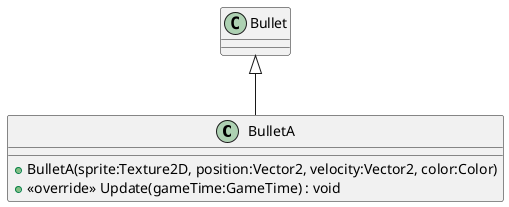 @startuml
class BulletA {
    + BulletA(sprite:Texture2D, position:Vector2, velocity:Vector2, color:Color)
    + <<override>> Update(gameTime:GameTime) : void
}
Bullet <|-- BulletA
@enduml
